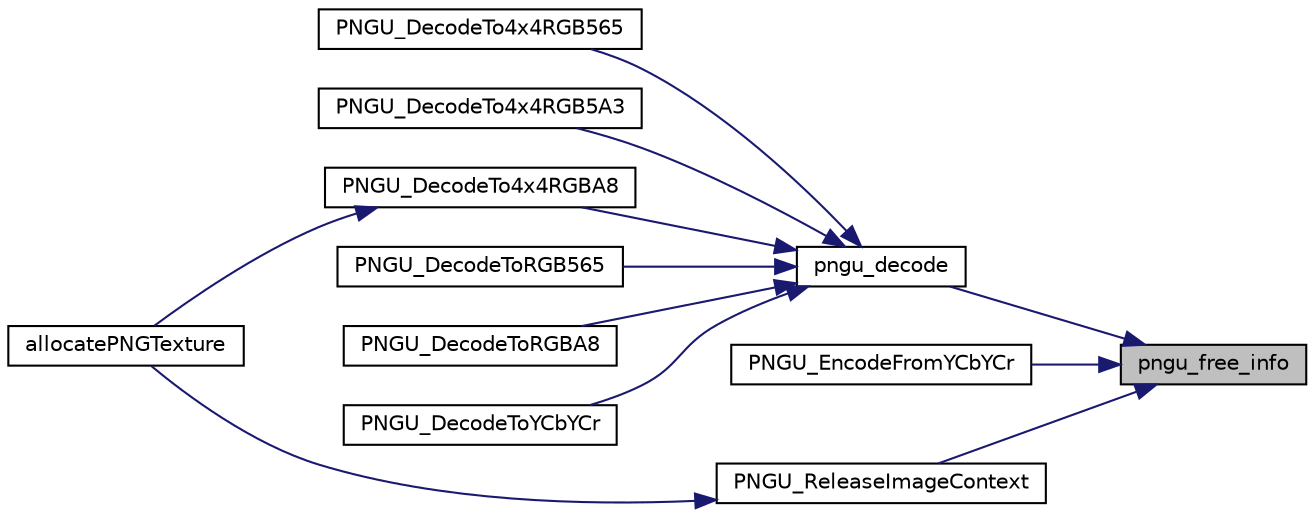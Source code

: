 digraph "pngu_free_info"
{
 // LATEX_PDF_SIZE
  edge [fontname="Helvetica",fontsize="10",labelfontname="Helvetica",labelfontsize="10"];
  node [fontname="Helvetica",fontsize="10",shape=record];
  rankdir="RL";
  Node1 [label="pngu_free_info",height=0.2,width=0.4,color="black", fillcolor="grey75", style="filled", fontcolor="black",tooltip=" "];
  Node1 -> Node2 [dir="back",color="midnightblue",fontsize="10",style="solid"];
  Node2 [label="pngu_decode",height=0.2,width=0.4,color="black", fillcolor="white", style="filled",URL="$pngu_8c.html#aa2f96f225bd715033eb4aa481f45b500",tooltip=" "];
  Node2 -> Node3 [dir="back",color="midnightblue",fontsize="10",style="solid"];
  Node3 [label="PNGU_DecodeTo4x4RGB565",height=0.2,width=0.4,color="black", fillcolor="white", style="filled",URL="$pngu_8c.html#ad1eacbbb449f3bfef1afeafb3f70b3bd",tooltip=" "];
  Node2 -> Node4 [dir="back",color="midnightblue",fontsize="10",style="solid"];
  Node4 [label="PNGU_DecodeTo4x4RGB5A3",height=0.2,width=0.4,color="black", fillcolor="white", style="filled",URL="$pngu_8c.html#a52df1b9aa4d2a806b2c34ca8fcd3865f",tooltip=" "];
  Node2 -> Node5 [dir="back",color="midnightblue",fontsize="10",style="solid"];
  Node5 [label="PNGU_DecodeTo4x4RGBA8",height=0.2,width=0.4,color="black", fillcolor="white", style="filled",URL="$pngu_8c.html#a23c5c1c50cc3a7dcb9a020f12855b70d",tooltip=" "];
  Node5 -> Node6 [dir="back",color="midnightblue",fontsize="10",style="solid"];
  Node6 [label="allocatePNGTexture",height=0.2,width=0.4,color="black", fillcolor="white", style="filled",URL="$_gx_graphics_8cpp.html#a502be3d37f61d6e88ef6ebf05bba9d5a",tooltip=" "];
  Node2 -> Node7 [dir="back",color="midnightblue",fontsize="10",style="solid"];
  Node7 [label="PNGU_DecodeToRGB565",height=0.2,width=0.4,color="black", fillcolor="white", style="filled",URL="$pngu_8c.html#a12cb78b5948101e8bb8382cf75e32c9b",tooltip=" "];
  Node2 -> Node8 [dir="back",color="midnightblue",fontsize="10",style="solid"];
  Node8 [label="PNGU_DecodeToRGBA8",height=0.2,width=0.4,color="black", fillcolor="white", style="filled",URL="$pngu_8c.html#a20a3577c489233cffab341008136d265",tooltip=" "];
  Node2 -> Node9 [dir="back",color="midnightblue",fontsize="10",style="solid"];
  Node9 [label="PNGU_DecodeToYCbYCr",height=0.2,width=0.4,color="black", fillcolor="white", style="filled",URL="$pngu_8c.html#a7c9d230223a28ee6658c1777fd918e0b",tooltip=" "];
  Node1 -> Node10 [dir="back",color="midnightblue",fontsize="10",style="solid"];
  Node10 [label="PNGU_EncodeFromYCbYCr",height=0.2,width=0.4,color="black", fillcolor="white", style="filled",URL="$pngu_8c.html#a4a7f91e558b5a0da015d3c0dc8d3e180",tooltip=" "];
  Node1 -> Node11 [dir="back",color="midnightblue",fontsize="10",style="solid"];
  Node11 [label="PNGU_ReleaseImageContext",height=0.2,width=0.4,color="black", fillcolor="white", style="filled",URL="$pngu_8c.html#a1d3c1bbde327d7da4c7234f7a4651232",tooltip=" "];
  Node11 -> Node6 [dir="back",color="midnightblue",fontsize="10",style="solid"];
}
